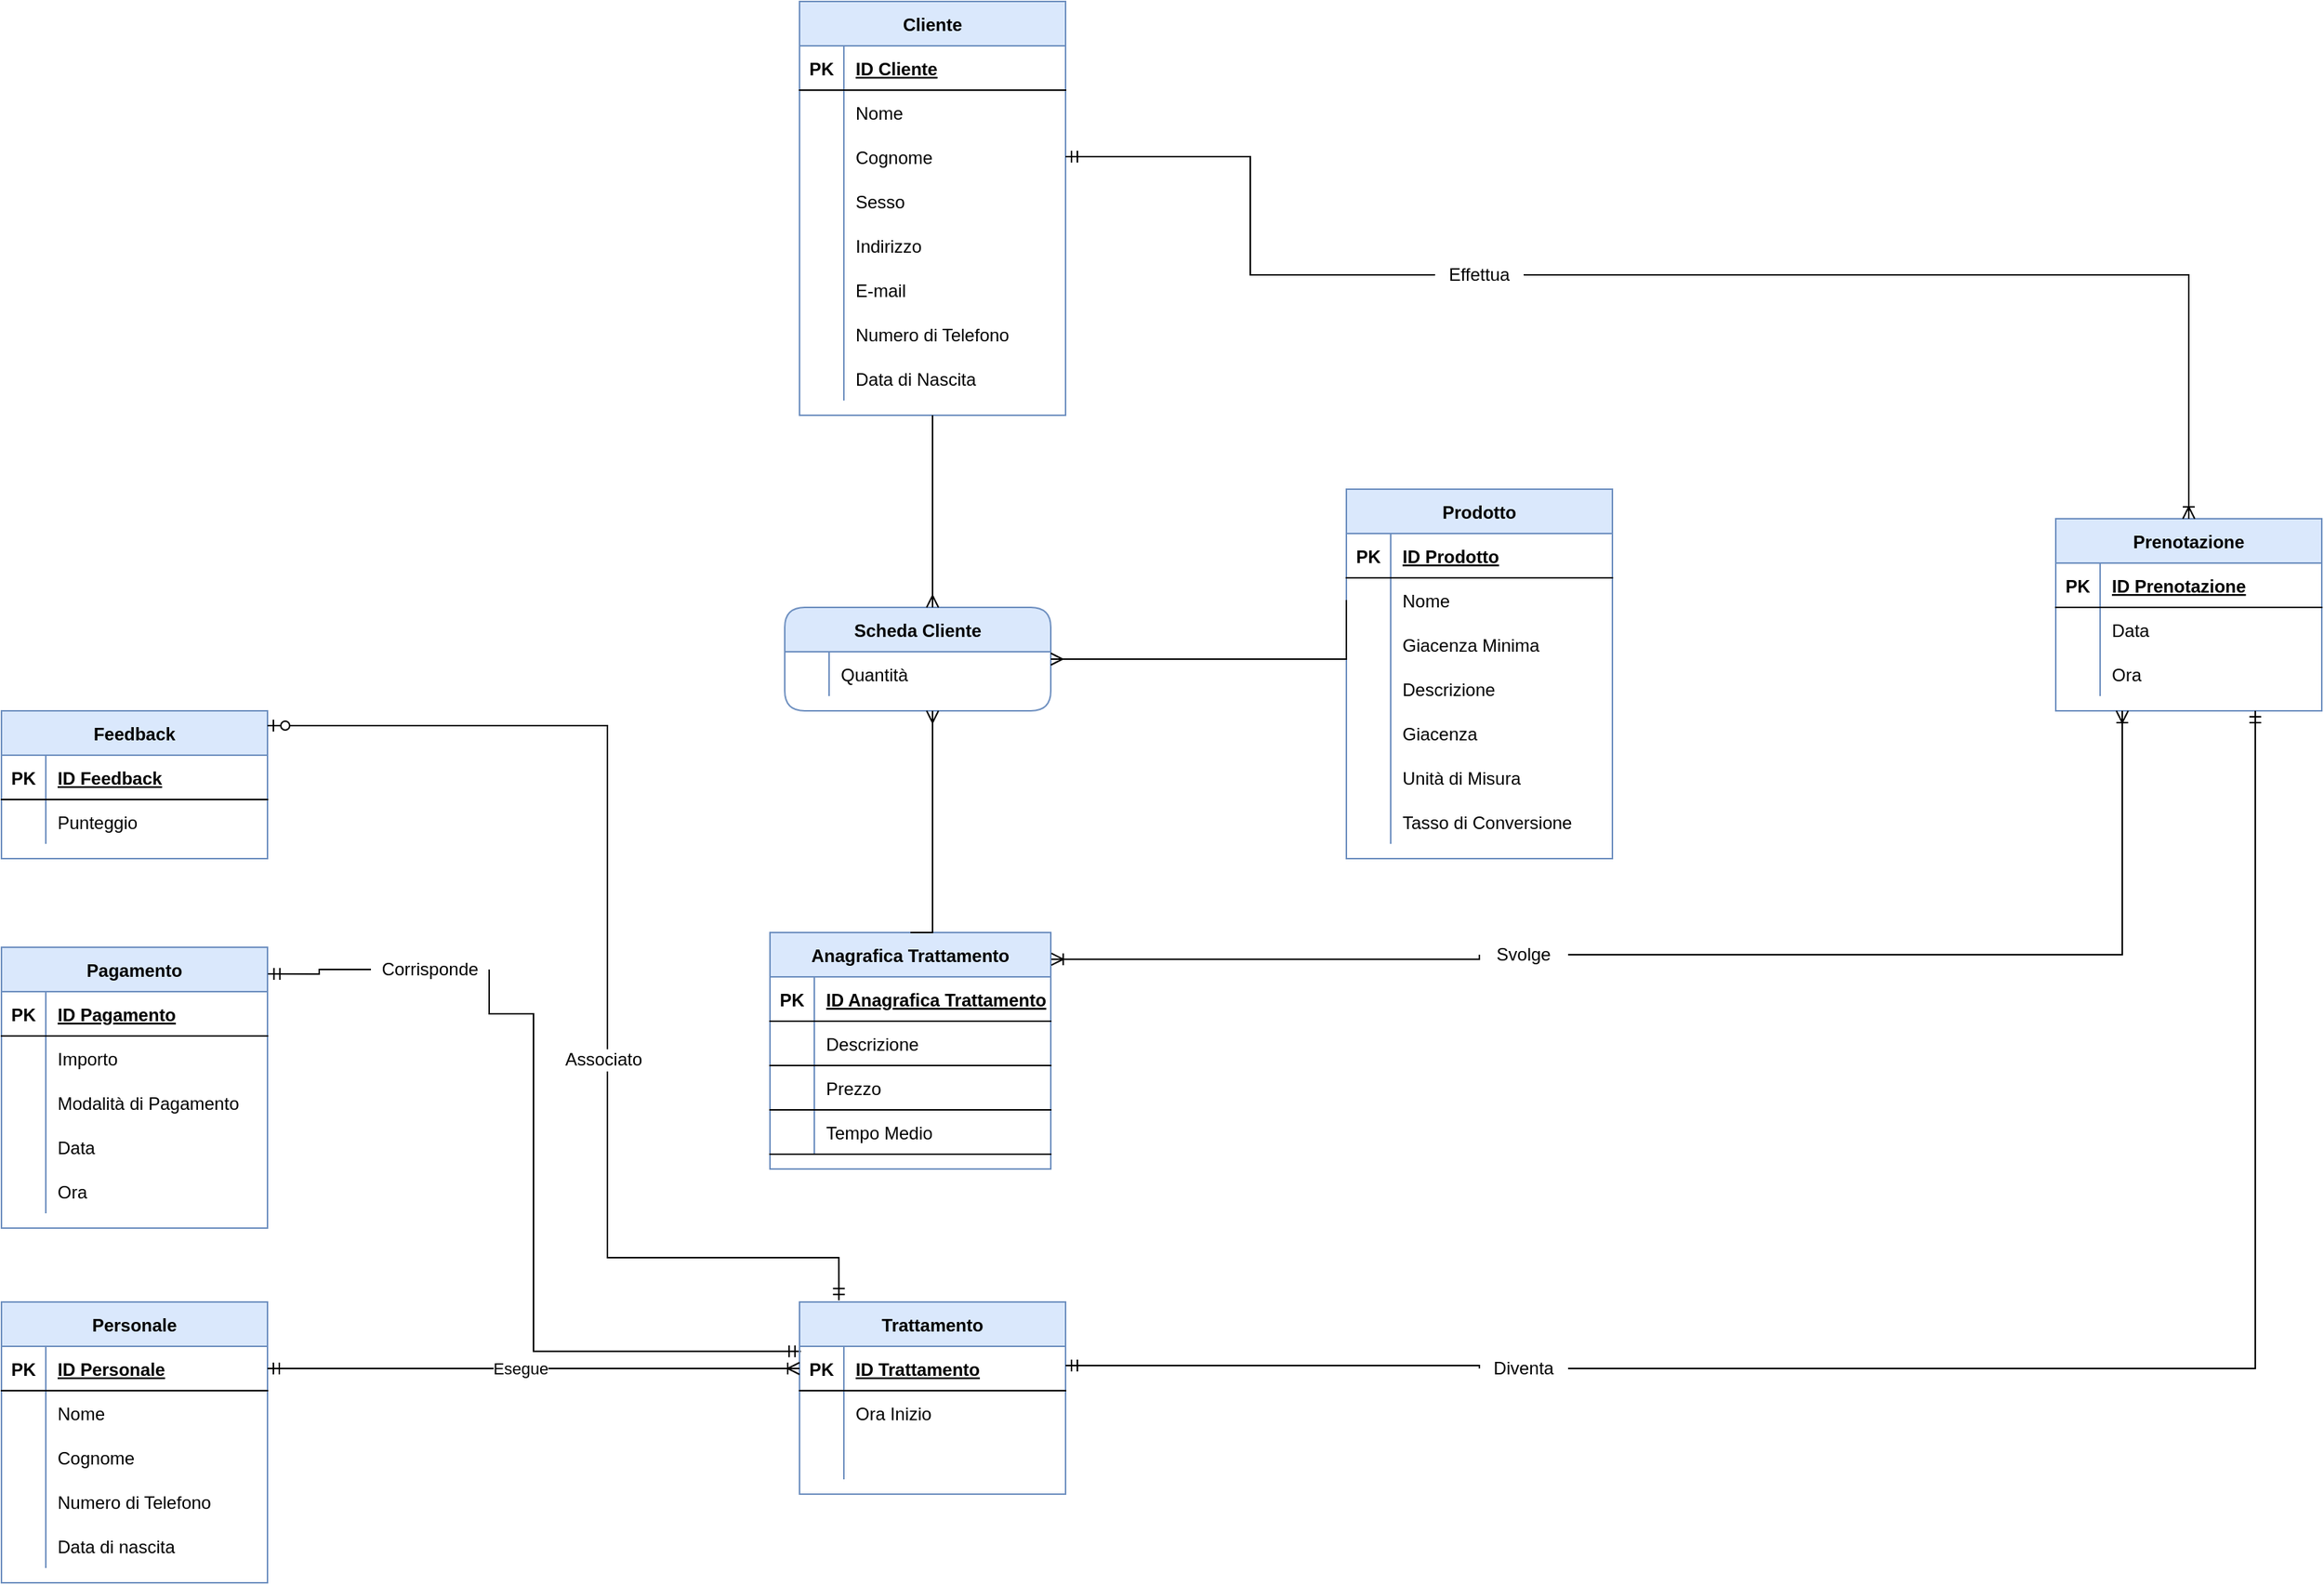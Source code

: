 <mxfile version="13.9.9" type="device"><diagram id="p1Fe9KBQm_12b5_cz70l" name="Pagina-1"><mxGraphModel dx="1851" dy="1753" grid="1" gridSize="10" guides="1" tooltips="1" connect="1" arrows="1" fold="1" page="1" pageScale="1" pageWidth="827" pageHeight="1169" math="0" shadow="0"><root><mxCell id="0"/><mxCell id="1" parent="0"/><mxCell id="ja7kMrD0FRGUTb0qZINd-1" value="Prodotto" style="shape=table;startSize=30;container=1;collapsible=1;childLayout=tableLayout;fixedRows=1;rowLines=0;fontStyle=1;align=center;resizeLast=1;fillColor=#dae8fc;strokeColor=#6c8ebf;" parent="1" vertex="1"><mxGeometry x="720" y="230" width="180" height="250" as="geometry"/></mxCell><mxCell id="ja7kMrD0FRGUTb0qZINd-2" value="" style="shape=tableRow;horizontal=0;startSize=0;swimlaneHead=0;swimlaneBody=0;fillColor=none;collapsible=0;dropTarget=0;points=[[0,0.5],[1,0.5]];portConstraint=eastwest;top=0;left=0;right=0;bottom=1;" parent="ja7kMrD0FRGUTb0qZINd-1" vertex="1"><mxGeometry y="30" width="180" height="30" as="geometry"/></mxCell><mxCell id="ja7kMrD0FRGUTb0qZINd-3" value="PK" style="shape=partialRectangle;connectable=0;fillColor=none;top=0;left=0;bottom=0;right=0;fontStyle=1;overflow=hidden;" parent="ja7kMrD0FRGUTb0qZINd-2" vertex="1"><mxGeometry width="30" height="30" as="geometry"><mxRectangle width="30" height="30" as="alternateBounds"/></mxGeometry></mxCell><mxCell id="ja7kMrD0FRGUTb0qZINd-4" value="ID Prodotto" style="shape=partialRectangle;connectable=0;fillColor=none;top=0;left=0;bottom=0;right=0;align=left;spacingLeft=6;fontStyle=5;overflow=hidden;" parent="ja7kMrD0FRGUTb0qZINd-2" vertex="1"><mxGeometry x="30" width="150" height="30" as="geometry"><mxRectangle width="150" height="30" as="alternateBounds"/></mxGeometry></mxCell><mxCell id="ja7kMrD0FRGUTb0qZINd-5" value="" style="shape=tableRow;horizontal=0;startSize=0;swimlaneHead=0;swimlaneBody=0;fillColor=none;collapsible=0;dropTarget=0;points=[[0,0.5],[1,0.5]];portConstraint=eastwest;top=0;left=0;right=0;bottom=0;" parent="ja7kMrD0FRGUTb0qZINd-1" vertex="1"><mxGeometry y="60" width="180" height="30" as="geometry"/></mxCell><mxCell id="ja7kMrD0FRGUTb0qZINd-6" value="" style="shape=partialRectangle;connectable=0;fillColor=none;top=0;left=0;bottom=0;right=0;editable=1;overflow=hidden;" parent="ja7kMrD0FRGUTb0qZINd-5" vertex="1"><mxGeometry width="30" height="30" as="geometry"><mxRectangle width="30" height="30" as="alternateBounds"/></mxGeometry></mxCell><mxCell id="ja7kMrD0FRGUTb0qZINd-7" value="Nome" style="shape=partialRectangle;connectable=0;fillColor=none;top=0;left=0;bottom=0;right=0;align=left;spacingLeft=6;overflow=hidden;" parent="ja7kMrD0FRGUTb0qZINd-5" vertex="1"><mxGeometry x="30" width="150" height="30" as="geometry"><mxRectangle width="150" height="30" as="alternateBounds"/></mxGeometry></mxCell><mxCell id="ja7kMrD0FRGUTb0qZINd-8" value="" style="shape=tableRow;horizontal=0;startSize=0;swimlaneHead=0;swimlaneBody=0;fillColor=none;collapsible=0;dropTarget=0;points=[[0,0.5],[1,0.5]];portConstraint=eastwest;top=0;left=0;right=0;bottom=0;" parent="ja7kMrD0FRGUTb0qZINd-1" vertex="1"><mxGeometry y="90" width="180" height="30" as="geometry"/></mxCell><mxCell id="ja7kMrD0FRGUTb0qZINd-9" value="" style="shape=partialRectangle;connectable=0;fillColor=none;top=0;left=0;bottom=0;right=0;editable=1;overflow=hidden;" parent="ja7kMrD0FRGUTb0qZINd-8" vertex="1"><mxGeometry width="30" height="30" as="geometry"><mxRectangle width="30" height="30" as="alternateBounds"/></mxGeometry></mxCell><mxCell id="ja7kMrD0FRGUTb0qZINd-10" value="Giacenza Minima" style="shape=partialRectangle;connectable=0;fillColor=none;top=0;left=0;bottom=0;right=0;align=left;spacingLeft=6;overflow=hidden;" parent="ja7kMrD0FRGUTb0qZINd-8" vertex="1"><mxGeometry x="30" width="150" height="30" as="geometry"><mxRectangle width="150" height="30" as="alternateBounds"/></mxGeometry></mxCell><mxCell id="ja7kMrD0FRGUTb0qZINd-11" value="" style="shape=tableRow;horizontal=0;startSize=0;swimlaneHead=0;swimlaneBody=0;fillColor=none;collapsible=0;dropTarget=0;points=[[0,0.5],[1,0.5]];portConstraint=eastwest;top=0;left=0;right=0;bottom=0;" parent="ja7kMrD0FRGUTb0qZINd-1" vertex="1"><mxGeometry y="120" width="180" height="30" as="geometry"/></mxCell><mxCell id="ja7kMrD0FRGUTb0qZINd-12" value="" style="shape=partialRectangle;connectable=0;fillColor=none;top=0;left=0;bottom=0;right=0;editable=1;overflow=hidden;" parent="ja7kMrD0FRGUTb0qZINd-11" vertex="1"><mxGeometry width="30" height="30" as="geometry"><mxRectangle width="30" height="30" as="alternateBounds"/></mxGeometry></mxCell><mxCell id="ja7kMrD0FRGUTb0qZINd-13" value="Descrizione" style="shape=partialRectangle;connectable=0;fillColor=none;top=0;left=0;bottom=0;right=0;align=left;spacingLeft=6;overflow=hidden;" parent="ja7kMrD0FRGUTb0qZINd-11" vertex="1"><mxGeometry x="30" width="150" height="30" as="geometry"><mxRectangle width="150" height="30" as="alternateBounds"/></mxGeometry></mxCell><mxCell id="y_HS13RgB3MK1tYP8I2n-8" style="shape=tableRow;horizontal=0;startSize=0;swimlaneHead=0;swimlaneBody=0;fillColor=none;collapsible=0;dropTarget=0;points=[[0,0.5],[1,0.5]];portConstraint=eastwest;top=0;left=0;right=0;bottom=0;" parent="ja7kMrD0FRGUTb0qZINd-1" vertex="1"><mxGeometry y="150" width="180" height="30" as="geometry"/></mxCell><mxCell id="y_HS13RgB3MK1tYP8I2n-9" style="shape=partialRectangle;connectable=0;fillColor=none;top=0;left=0;bottom=0;right=0;editable=1;overflow=hidden;" parent="y_HS13RgB3MK1tYP8I2n-8" vertex="1"><mxGeometry width="30" height="30" as="geometry"><mxRectangle width="30" height="30" as="alternateBounds"/></mxGeometry></mxCell><mxCell id="y_HS13RgB3MK1tYP8I2n-10" value="Giacenza" style="shape=partialRectangle;connectable=0;fillColor=none;top=0;left=0;bottom=0;right=0;align=left;spacingLeft=6;overflow=hidden;" parent="y_HS13RgB3MK1tYP8I2n-8" vertex="1"><mxGeometry x="30" width="150" height="30" as="geometry"><mxRectangle width="150" height="30" as="alternateBounds"/></mxGeometry></mxCell><mxCell id="y_HS13RgB3MK1tYP8I2n-26" style="shape=tableRow;horizontal=0;startSize=0;swimlaneHead=0;swimlaneBody=0;fillColor=none;collapsible=0;dropTarget=0;points=[[0,0.5],[1,0.5]];portConstraint=eastwest;top=0;left=0;right=0;bottom=0;" parent="ja7kMrD0FRGUTb0qZINd-1" vertex="1"><mxGeometry y="180" width="180" height="30" as="geometry"/></mxCell><mxCell id="y_HS13RgB3MK1tYP8I2n-27" style="shape=partialRectangle;connectable=0;fillColor=none;top=0;left=0;bottom=0;right=0;editable=1;overflow=hidden;" parent="y_HS13RgB3MK1tYP8I2n-26" vertex="1"><mxGeometry width="30" height="30" as="geometry"><mxRectangle width="30" height="30" as="alternateBounds"/></mxGeometry></mxCell><mxCell id="y_HS13RgB3MK1tYP8I2n-28" value="Unità di Misura" style="shape=partialRectangle;connectable=0;fillColor=none;top=0;left=0;bottom=0;right=0;align=left;spacingLeft=6;overflow=hidden;" parent="y_HS13RgB3MK1tYP8I2n-26" vertex="1"><mxGeometry x="30" width="150" height="30" as="geometry"><mxRectangle width="150" height="30" as="alternateBounds"/></mxGeometry></mxCell><mxCell id="y_HS13RgB3MK1tYP8I2n-29" style="shape=tableRow;horizontal=0;startSize=0;swimlaneHead=0;swimlaneBody=0;fillColor=none;collapsible=0;dropTarget=0;points=[[0,0.5],[1,0.5]];portConstraint=eastwest;top=0;left=0;right=0;bottom=0;" parent="ja7kMrD0FRGUTb0qZINd-1" vertex="1"><mxGeometry y="210" width="180" height="30" as="geometry"/></mxCell><mxCell id="y_HS13RgB3MK1tYP8I2n-30" style="shape=partialRectangle;connectable=0;fillColor=none;top=0;left=0;bottom=0;right=0;editable=1;overflow=hidden;" parent="y_HS13RgB3MK1tYP8I2n-29" vertex="1"><mxGeometry width="30" height="30" as="geometry"><mxRectangle width="30" height="30" as="alternateBounds"/></mxGeometry></mxCell><mxCell id="y_HS13RgB3MK1tYP8I2n-31" value="Tasso di Conversione" style="shape=partialRectangle;connectable=0;fillColor=none;top=0;left=0;bottom=0;right=0;align=left;spacingLeft=6;overflow=hidden;" parent="y_HS13RgB3MK1tYP8I2n-29" vertex="1"><mxGeometry x="30" width="150" height="30" as="geometry"><mxRectangle width="150" height="30" as="alternateBounds"/></mxGeometry></mxCell><mxCell id="ja7kMrD0FRGUTb0qZINd-14" value="Anagrafica Trattamento" style="shape=table;startSize=30;container=1;collapsible=1;childLayout=tableLayout;fixedRows=1;rowLines=0;fontStyle=1;align=center;resizeLast=1;fillColor=#dae8fc;strokeColor=#6c8ebf;" parent="1" vertex="1"><mxGeometry x="330" y="530" width="190" height="160.0" as="geometry"/></mxCell><mxCell id="ja7kMrD0FRGUTb0qZINd-15" value="" style="shape=tableRow;horizontal=0;startSize=0;swimlaneHead=0;swimlaneBody=0;fillColor=none;collapsible=0;dropTarget=0;points=[[0,0.5],[1,0.5]];portConstraint=eastwest;top=0;left=0;right=0;bottom=1;" parent="ja7kMrD0FRGUTb0qZINd-14" vertex="1"><mxGeometry y="30" width="190" height="30" as="geometry"/></mxCell><mxCell id="ja7kMrD0FRGUTb0qZINd-16" value="PK" style="shape=partialRectangle;connectable=0;fillColor=none;top=0;left=0;bottom=0;right=0;fontStyle=1;overflow=hidden;" parent="ja7kMrD0FRGUTb0qZINd-15" vertex="1"><mxGeometry width="30" height="30" as="geometry"><mxRectangle width="30" height="30" as="alternateBounds"/></mxGeometry></mxCell><mxCell id="ja7kMrD0FRGUTb0qZINd-17" value="ID Anagrafica Trattamento" style="shape=partialRectangle;connectable=0;fillColor=none;top=0;left=0;bottom=0;right=0;align=left;spacingLeft=6;fontStyle=5;overflow=hidden;" parent="ja7kMrD0FRGUTb0qZINd-15" vertex="1"><mxGeometry x="30" width="160" height="30" as="geometry"><mxRectangle width="150" height="30" as="alternateBounds"/></mxGeometry></mxCell><mxCell id="y_HS13RgB3MK1tYP8I2n-17" style="shape=tableRow;horizontal=0;startSize=0;swimlaneHead=0;swimlaneBody=0;fillColor=none;collapsible=0;dropTarget=0;points=[[0,0.5],[1,0.5]];portConstraint=eastwest;top=0;left=0;right=0;bottom=1;" parent="ja7kMrD0FRGUTb0qZINd-14" vertex="1"><mxGeometry y="60" width="190" height="30" as="geometry"/></mxCell><mxCell id="y_HS13RgB3MK1tYP8I2n-18" style="shape=partialRectangle;connectable=0;fillColor=none;top=0;left=0;bottom=0;right=0;fontStyle=1;overflow=hidden;" parent="y_HS13RgB3MK1tYP8I2n-17" vertex="1"><mxGeometry width="30" height="30" as="geometry"><mxRectangle width="30" height="30" as="alternateBounds"/></mxGeometry></mxCell><mxCell id="y_HS13RgB3MK1tYP8I2n-19" value="Descrizione" style="shape=partialRectangle;connectable=0;fillColor=none;top=0;left=0;bottom=0;right=0;align=left;spacingLeft=6;fontStyle=0;overflow=hidden;" parent="y_HS13RgB3MK1tYP8I2n-17" vertex="1"><mxGeometry x="30" width="160" height="30" as="geometry"><mxRectangle width="150" height="30" as="alternateBounds"/></mxGeometry></mxCell><mxCell id="y_HS13RgB3MK1tYP8I2n-14" style="shape=tableRow;horizontal=0;startSize=0;swimlaneHead=0;swimlaneBody=0;fillColor=none;collapsible=0;dropTarget=0;points=[[0,0.5],[1,0.5]];portConstraint=eastwest;top=0;left=0;right=0;bottom=1;" parent="ja7kMrD0FRGUTb0qZINd-14" vertex="1"><mxGeometry y="90" width="190" height="30" as="geometry"/></mxCell><mxCell id="y_HS13RgB3MK1tYP8I2n-15" style="shape=partialRectangle;connectable=0;fillColor=none;top=0;left=0;bottom=0;right=0;fontStyle=1;overflow=hidden;" parent="y_HS13RgB3MK1tYP8I2n-14" vertex="1"><mxGeometry width="30" height="30" as="geometry"><mxRectangle width="30" height="30" as="alternateBounds"/></mxGeometry></mxCell><mxCell id="y_HS13RgB3MK1tYP8I2n-16" value="Prezzo" style="shape=partialRectangle;connectable=0;fillColor=none;top=0;left=0;bottom=0;right=0;align=left;spacingLeft=6;fontStyle=0;overflow=hidden;" parent="y_HS13RgB3MK1tYP8I2n-14" vertex="1"><mxGeometry x="30" width="160" height="30" as="geometry"><mxRectangle width="150" height="30" as="alternateBounds"/></mxGeometry></mxCell><mxCell id="y_HS13RgB3MK1tYP8I2n-11" style="shape=tableRow;horizontal=0;startSize=0;swimlaneHead=0;swimlaneBody=0;fillColor=none;collapsible=0;dropTarget=0;points=[[0,0.5],[1,0.5]];portConstraint=eastwest;top=0;left=0;right=0;bottom=1;" parent="ja7kMrD0FRGUTb0qZINd-14" vertex="1"><mxGeometry y="120" width="190" height="30" as="geometry"/></mxCell><mxCell id="y_HS13RgB3MK1tYP8I2n-12" style="shape=partialRectangle;connectable=0;fillColor=none;top=0;left=0;bottom=0;right=0;fontStyle=1;overflow=hidden;" parent="y_HS13RgB3MK1tYP8I2n-11" vertex="1"><mxGeometry width="30" height="30" as="geometry"><mxRectangle width="30" height="30" as="alternateBounds"/></mxGeometry></mxCell><mxCell id="y_HS13RgB3MK1tYP8I2n-13" value="Tempo Medio" style="shape=partialRectangle;connectable=0;fillColor=none;top=0;left=0;bottom=0;right=0;align=left;spacingLeft=6;fontStyle=0;overflow=hidden;" parent="y_HS13RgB3MK1tYP8I2n-11" vertex="1"><mxGeometry x="30" width="160" height="30" as="geometry"><mxRectangle width="150" height="30" as="alternateBounds"/></mxGeometry></mxCell><mxCell id="ja7kMrD0FRGUTb0qZINd-27" value="Cliente" style="shape=table;startSize=30;container=1;collapsible=1;childLayout=tableLayout;fixedRows=1;rowLines=0;fontStyle=1;align=center;resizeLast=1;fillColor=#dae8fc;strokeColor=#6c8ebf;" parent="1" vertex="1"><mxGeometry x="350" y="-100" width="180" height="280" as="geometry"/></mxCell><mxCell id="ja7kMrD0FRGUTb0qZINd-28" value="" style="shape=tableRow;horizontal=0;startSize=0;swimlaneHead=0;swimlaneBody=0;fillColor=none;collapsible=0;dropTarget=0;points=[[0,0.5],[1,0.5]];portConstraint=eastwest;top=0;left=0;right=0;bottom=1;" parent="ja7kMrD0FRGUTb0qZINd-27" vertex="1"><mxGeometry y="30" width="180" height="30" as="geometry"/></mxCell><mxCell id="ja7kMrD0FRGUTb0qZINd-29" value="PK" style="shape=partialRectangle;connectable=0;fillColor=none;top=0;left=0;bottom=0;right=0;fontStyle=1;overflow=hidden;" parent="ja7kMrD0FRGUTb0qZINd-28" vertex="1"><mxGeometry width="30" height="30" as="geometry"><mxRectangle width="30" height="30" as="alternateBounds"/></mxGeometry></mxCell><mxCell id="ja7kMrD0FRGUTb0qZINd-30" value="ID Cliente" style="shape=partialRectangle;connectable=0;fillColor=none;top=0;left=0;bottom=0;right=0;align=left;spacingLeft=6;fontStyle=5;overflow=hidden;" parent="ja7kMrD0FRGUTb0qZINd-28" vertex="1"><mxGeometry x="30" width="150" height="30" as="geometry"><mxRectangle width="150" height="30" as="alternateBounds"/></mxGeometry></mxCell><mxCell id="ja7kMrD0FRGUTb0qZINd-31" value="" style="shape=tableRow;horizontal=0;startSize=0;swimlaneHead=0;swimlaneBody=0;fillColor=none;collapsible=0;dropTarget=0;points=[[0,0.5],[1,0.5]];portConstraint=eastwest;top=0;left=0;right=0;bottom=0;" parent="ja7kMrD0FRGUTb0qZINd-27" vertex="1"><mxGeometry y="60" width="180" height="30" as="geometry"/></mxCell><mxCell id="ja7kMrD0FRGUTb0qZINd-32" value="" style="shape=partialRectangle;connectable=0;fillColor=none;top=0;left=0;bottom=0;right=0;editable=1;overflow=hidden;" parent="ja7kMrD0FRGUTb0qZINd-31" vertex="1"><mxGeometry width="30" height="30" as="geometry"><mxRectangle width="30" height="30" as="alternateBounds"/></mxGeometry></mxCell><mxCell id="ja7kMrD0FRGUTb0qZINd-33" value="Nome" style="shape=partialRectangle;connectable=0;fillColor=none;top=0;left=0;bottom=0;right=0;align=left;spacingLeft=6;overflow=hidden;" parent="ja7kMrD0FRGUTb0qZINd-31" vertex="1"><mxGeometry x="30" width="150" height="30" as="geometry"><mxRectangle width="150" height="30" as="alternateBounds"/></mxGeometry></mxCell><mxCell id="ja7kMrD0FRGUTb0qZINd-34" value="" style="shape=tableRow;horizontal=0;startSize=0;swimlaneHead=0;swimlaneBody=0;fillColor=none;collapsible=0;dropTarget=0;points=[[0,0.5],[1,0.5]];portConstraint=eastwest;top=0;left=0;right=0;bottom=0;" parent="ja7kMrD0FRGUTb0qZINd-27" vertex="1"><mxGeometry y="90" width="180" height="30" as="geometry"/></mxCell><mxCell id="ja7kMrD0FRGUTb0qZINd-35" value="" style="shape=partialRectangle;connectable=0;fillColor=none;top=0;left=0;bottom=0;right=0;editable=1;overflow=hidden;" parent="ja7kMrD0FRGUTb0qZINd-34" vertex="1"><mxGeometry width="30" height="30" as="geometry"><mxRectangle width="30" height="30" as="alternateBounds"/></mxGeometry></mxCell><mxCell id="ja7kMrD0FRGUTb0qZINd-36" value="Cognome" style="shape=partialRectangle;connectable=0;fillColor=none;top=0;left=0;bottom=0;right=0;align=left;spacingLeft=6;overflow=hidden;" parent="ja7kMrD0FRGUTb0qZINd-34" vertex="1"><mxGeometry x="30" width="150" height="30" as="geometry"><mxRectangle width="150" height="30" as="alternateBounds"/></mxGeometry></mxCell><mxCell id="ja7kMrD0FRGUTb0qZINd-37" value="" style="shape=tableRow;horizontal=0;startSize=0;swimlaneHead=0;swimlaneBody=0;fillColor=none;collapsible=0;dropTarget=0;points=[[0,0.5],[1,0.5]];portConstraint=eastwest;top=0;left=0;right=0;bottom=0;" parent="ja7kMrD0FRGUTb0qZINd-27" vertex="1"><mxGeometry y="120" width="180" height="30" as="geometry"/></mxCell><mxCell id="ja7kMrD0FRGUTb0qZINd-38" value="" style="shape=partialRectangle;connectable=0;fillColor=none;top=0;left=0;bottom=0;right=0;editable=1;overflow=hidden;" parent="ja7kMrD0FRGUTb0qZINd-37" vertex="1"><mxGeometry width="30" height="30" as="geometry"><mxRectangle width="30" height="30" as="alternateBounds"/></mxGeometry></mxCell><mxCell id="ja7kMrD0FRGUTb0qZINd-39" value="Sesso" style="shape=partialRectangle;connectable=0;fillColor=none;top=0;left=0;bottom=0;right=0;align=left;spacingLeft=6;overflow=hidden;" parent="ja7kMrD0FRGUTb0qZINd-37" vertex="1"><mxGeometry x="30" width="150" height="30" as="geometry"><mxRectangle width="150" height="30" as="alternateBounds"/></mxGeometry></mxCell><mxCell id="ja7kMrD0FRGUTb0qZINd-182" style="shape=tableRow;horizontal=0;startSize=0;swimlaneHead=0;swimlaneBody=0;fillColor=none;collapsible=0;dropTarget=0;points=[[0,0.5],[1,0.5]];portConstraint=eastwest;top=0;left=0;right=0;bottom=0;" parent="ja7kMrD0FRGUTb0qZINd-27" vertex="1"><mxGeometry y="150" width="180" height="30" as="geometry"/></mxCell><mxCell id="ja7kMrD0FRGUTb0qZINd-183" style="shape=partialRectangle;connectable=0;fillColor=none;top=0;left=0;bottom=0;right=0;editable=1;overflow=hidden;" parent="ja7kMrD0FRGUTb0qZINd-182" vertex="1"><mxGeometry width="30" height="30" as="geometry"><mxRectangle width="30" height="30" as="alternateBounds"/></mxGeometry></mxCell><mxCell id="ja7kMrD0FRGUTb0qZINd-184" value="Indirizzo" style="shape=partialRectangle;connectable=0;fillColor=none;top=0;left=0;bottom=0;right=0;align=left;spacingLeft=6;overflow=hidden;" parent="ja7kMrD0FRGUTb0qZINd-182" vertex="1"><mxGeometry x="30" width="150" height="30" as="geometry"><mxRectangle width="150" height="30" as="alternateBounds"/></mxGeometry></mxCell><mxCell id="ja7kMrD0FRGUTb0qZINd-185" style="shape=tableRow;horizontal=0;startSize=0;swimlaneHead=0;swimlaneBody=0;fillColor=none;collapsible=0;dropTarget=0;points=[[0,0.5],[1,0.5]];portConstraint=eastwest;top=0;left=0;right=0;bottom=0;" parent="ja7kMrD0FRGUTb0qZINd-27" vertex="1"><mxGeometry y="180" width="180" height="30" as="geometry"/></mxCell><mxCell id="ja7kMrD0FRGUTb0qZINd-186" style="shape=partialRectangle;connectable=0;fillColor=none;top=0;left=0;bottom=0;right=0;editable=1;overflow=hidden;" parent="ja7kMrD0FRGUTb0qZINd-185" vertex="1"><mxGeometry width="30" height="30" as="geometry"><mxRectangle width="30" height="30" as="alternateBounds"/></mxGeometry></mxCell><mxCell id="ja7kMrD0FRGUTb0qZINd-187" value="E-mail" style="shape=partialRectangle;connectable=0;fillColor=none;top=0;left=0;bottom=0;right=0;align=left;spacingLeft=6;overflow=hidden;" parent="ja7kMrD0FRGUTb0qZINd-185" vertex="1"><mxGeometry x="30" width="150" height="30" as="geometry"><mxRectangle width="150" height="30" as="alternateBounds"/></mxGeometry></mxCell><mxCell id="ja7kMrD0FRGUTb0qZINd-188" style="shape=tableRow;horizontal=0;startSize=0;swimlaneHead=0;swimlaneBody=0;fillColor=none;collapsible=0;dropTarget=0;points=[[0,0.5],[1,0.5]];portConstraint=eastwest;top=0;left=0;right=0;bottom=0;" parent="ja7kMrD0FRGUTb0qZINd-27" vertex="1"><mxGeometry y="210" width="180" height="30" as="geometry"/></mxCell><mxCell id="ja7kMrD0FRGUTb0qZINd-189" style="shape=partialRectangle;connectable=0;fillColor=none;top=0;left=0;bottom=0;right=0;editable=1;overflow=hidden;" parent="ja7kMrD0FRGUTb0qZINd-188" vertex="1"><mxGeometry width="30" height="30" as="geometry"><mxRectangle width="30" height="30" as="alternateBounds"/></mxGeometry></mxCell><mxCell id="ja7kMrD0FRGUTb0qZINd-190" value="Numero di Telefono" style="shape=partialRectangle;connectable=0;fillColor=none;top=0;left=0;bottom=0;right=0;align=left;spacingLeft=6;overflow=hidden;" parent="ja7kMrD0FRGUTb0qZINd-188" vertex="1"><mxGeometry x="30" width="150" height="30" as="geometry"><mxRectangle width="150" height="30" as="alternateBounds"/></mxGeometry></mxCell><mxCell id="ja7kMrD0FRGUTb0qZINd-191" style="shape=tableRow;horizontal=0;startSize=0;swimlaneHead=0;swimlaneBody=0;fillColor=none;collapsible=0;dropTarget=0;points=[[0,0.5],[1,0.5]];portConstraint=eastwest;top=0;left=0;right=0;bottom=0;" parent="ja7kMrD0FRGUTb0qZINd-27" vertex="1"><mxGeometry y="240" width="180" height="30" as="geometry"/></mxCell><mxCell id="ja7kMrD0FRGUTb0qZINd-192" style="shape=partialRectangle;connectable=0;fillColor=none;top=0;left=0;bottom=0;right=0;editable=1;overflow=hidden;" parent="ja7kMrD0FRGUTb0qZINd-191" vertex="1"><mxGeometry width="30" height="30" as="geometry"><mxRectangle width="30" height="30" as="alternateBounds"/></mxGeometry></mxCell><mxCell id="ja7kMrD0FRGUTb0qZINd-193" value="Data di Nascita" style="shape=partialRectangle;connectable=0;fillColor=none;top=0;left=0;bottom=0;right=0;align=left;spacingLeft=6;overflow=hidden;" parent="ja7kMrD0FRGUTb0qZINd-191" vertex="1"><mxGeometry x="30" width="150" height="30" as="geometry"><mxRectangle width="150" height="30" as="alternateBounds"/></mxGeometry></mxCell><mxCell id="ja7kMrD0FRGUTb0qZINd-40" value="Scheda Cliente" style="shape=table;startSize=30;container=1;collapsible=1;childLayout=tableLayout;fixedRows=1;rowLines=0;fontStyle=1;align=center;resizeLast=1;rounded=1;fillColor=#dae8fc;strokeColor=#6c8ebf;" parent="1" vertex="1"><mxGeometry x="340" y="310" width="180" height="70" as="geometry"/></mxCell><mxCell id="ja7kMrD0FRGUTb0qZINd-44" value="" style="shape=tableRow;horizontal=0;startSize=0;swimlaneHead=0;swimlaneBody=0;fillColor=none;collapsible=0;dropTarget=0;points=[[0,0.5],[1,0.5]];portConstraint=eastwest;top=0;left=0;right=0;bottom=0;" parent="ja7kMrD0FRGUTb0qZINd-40" vertex="1"><mxGeometry y="30" width="180" height="30" as="geometry"/></mxCell><mxCell id="ja7kMrD0FRGUTb0qZINd-45" value="" style="shape=partialRectangle;connectable=0;fillColor=none;top=0;left=0;bottom=0;right=0;editable=1;overflow=hidden;" parent="ja7kMrD0FRGUTb0qZINd-44" vertex="1"><mxGeometry width="30" height="30" as="geometry"><mxRectangle width="30" height="30" as="alternateBounds"/></mxGeometry></mxCell><mxCell id="ja7kMrD0FRGUTb0qZINd-46" value="Quantità" style="shape=partialRectangle;connectable=0;fillColor=none;top=0;left=0;bottom=0;right=0;align=left;spacingLeft=6;overflow=hidden;" parent="ja7kMrD0FRGUTb0qZINd-44" vertex="1"><mxGeometry x="30" width="150" height="30" as="geometry"><mxRectangle width="150" height="30" as="alternateBounds"/></mxGeometry></mxCell><mxCell id="ja7kMrD0FRGUTb0qZINd-56" value="" style="endArrow=none;html=1;rounded=0;entryX=0;entryY=0.5;entryDx=0;entryDy=0;edgeStyle=orthogonalEdgeStyle;startArrow=ERmany;startFill=0;exitX=1;exitY=0.5;exitDx=0;exitDy=0;" parent="1" source="ja7kMrD0FRGUTb0qZINd-40" target="ja7kMrD0FRGUTb0qZINd-5" edge="1"><mxGeometry width="50" height="50" relative="1" as="geometry"><mxPoint x="520" y="325" as="sourcePoint"/><mxPoint x="320" y="310" as="targetPoint"/><Array as="points"><mxPoint x="720" y="345"/></Array></mxGeometry></mxCell><mxCell id="ja7kMrD0FRGUTb0qZINd-57" value="" style="endArrow=none;html=1;rounded=0;edgeStyle=orthogonalEdgeStyle;startArrow=ERmany;startFill=0;entryX=0.5;entryY=1;entryDx=0;entryDy=0;" parent="1" target="ja7kMrD0FRGUTb0qZINd-27" edge="1"><mxGeometry width="50" height="50" relative="1" as="geometry"><mxPoint x="440" y="310" as="sourcePoint"/><mxPoint x="420" y="210" as="targetPoint"/><Array as="points"><mxPoint x="440" y="310"/></Array></mxGeometry></mxCell><mxCell id="ja7kMrD0FRGUTb0qZINd-60" value="Feedback" style="shape=table;startSize=30;container=1;collapsible=1;childLayout=tableLayout;fixedRows=1;rowLines=0;fontStyle=1;align=center;resizeLast=1;rounded=0;fillColor=#dae8fc;strokeColor=#6c8ebf;" parent="1" vertex="1"><mxGeometry x="-190" y="380" width="180" height="100" as="geometry"/></mxCell><mxCell id="ja7kMrD0FRGUTb0qZINd-61" value="" style="shape=tableRow;horizontal=0;startSize=0;swimlaneHead=0;swimlaneBody=0;fillColor=none;collapsible=0;dropTarget=0;points=[[0,0.5],[1,0.5]];portConstraint=eastwest;top=0;left=0;right=0;bottom=1;rounded=1;" parent="ja7kMrD0FRGUTb0qZINd-60" vertex="1"><mxGeometry y="30" width="180" height="30" as="geometry"/></mxCell><mxCell id="ja7kMrD0FRGUTb0qZINd-62" value="PK" style="shape=partialRectangle;connectable=0;fillColor=none;top=0;left=0;bottom=0;right=0;fontStyle=1;overflow=hidden;rounded=1;" parent="ja7kMrD0FRGUTb0qZINd-61" vertex="1"><mxGeometry width="30" height="30" as="geometry"><mxRectangle width="30" height="30" as="alternateBounds"/></mxGeometry></mxCell><mxCell id="ja7kMrD0FRGUTb0qZINd-63" value="ID Feedback" style="shape=partialRectangle;connectable=0;fillColor=none;top=0;left=0;bottom=0;right=0;align=left;spacingLeft=6;fontStyle=5;overflow=hidden;rounded=1;" parent="ja7kMrD0FRGUTb0qZINd-61" vertex="1"><mxGeometry x="30" width="150" height="30" as="geometry"><mxRectangle width="150" height="30" as="alternateBounds"/></mxGeometry></mxCell><mxCell id="ja7kMrD0FRGUTb0qZINd-64" value="" style="shape=tableRow;horizontal=0;startSize=0;swimlaneHead=0;swimlaneBody=0;fillColor=none;collapsible=0;dropTarget=0;points=[[0,0.5],[1,0.5]];portConstraint=eastwest;top=0;left=0;right=0;bottom=0;rounded=1;" parent="ja7kMrD0FRGUTb0qZINd-60" vertex="1"><mxGeometry y="60" width="180" height="30" as="geometry"/></mxCell><mxCell id="ja7kMrD0FRGUTb0qZINd-65" value="" style="shape=partialRectangle;connectable=0;fillColor=none;top=0;left=0;bottom=0;right=0;editable=1;overflow=hidden;rounded=1;" parent="ja7kMrD0FRGUTb0qZINd-64" vertex="1"><mxGeometry width="30" height="30" as="geometry"><mxRectangle width="30" height="30" as="alternateBounds"/></mxGeometry></mxCell><mxCell id="ja7kMrD0FRGUTb0qZINd-66" value="Punteggio" style="shape=partialRectangle;connectable=0;fillColor=none;top=0;left=0;bottom=0;right=0;align=left;spacingLeft=6;overflow=hidden;rounded=1;" parent="ja7kMrD0FRGUTb0qZINd-64" vertex="1"><mxGeometry x="30" width="150" height="30" as="geometry"><mxRectangle width="150" height="30" as="alternateBounds"/></mxGeometry></mxCell><mxCell id="ja7kMrD0FRGUTb0qZINd-73" value="Pagamento" style="shape=table;startSize=30;container=1;collapsible=1;childLayout=tableLayout;fixedRows=1;rowLines=0;fontStyle=1;align=center;resizeLast=1;rounded=0;fillColor=#dae8fc;strokeColor=#6c8ebf;" parent="1" vertex="1"><mxGeometry x="-190" y="540" width="180" height="190" as="geometry"/></mxCell><mxCell id="ja7kMrD0FRGUTb0qZINd-74" value="" style="shape=tableRow;horizontal=0;startSize=0;swimlaneHead=0;swimlaneBody=0;fillColor=none;collapsible=0;dropTarget=0;points=[[0,0.5],[1,0.5]];portConstraint=eastwest;top=0;left=0;right=0;bottom=1;rounded=0;" parent="ja7kMrD0FRGUTb0qZINd-73" vertex="1"><mxGeometry y="30" width="180" height="30" as="geometry"/></mxCell><mxCell id="ja7kMrD0FRGUTb0qZINd-75" value="PK" style="shape=partialRectangle;connectable=0;fillColor=none;top=0;left=0;bottom=0;right=0;fontStyle=1;overflow=hidden;rounded=0;" parent="ja7kMrD0FRGUTb0qZINd-74" vertex="1"><mxGeometry width="30" height="30" as="geometry"><mxRectangle width="30" height="30" as="alternateBounds"/></mxGeometry></mxCell><mxCell id="ja7kMrD0FRGUTb0qZINd-76" value="ID Pagamento" style="shape=partialRectangle;connectable=0;fillColor=none;top=0;left=0;bottom=0;right=0;align=left;spacingLeft=6;fontStyle=5;overflow=hidden;rounded=0;" parent="ja7kMrD0FRGUTb0qZINd-74" vertex="1"><mxGeometry x="30" width="150" height="30" as="geometry"><mxRectangle width="150" height="30" as="alternateBounds"/></mxGeometry></mxCell><mxCell id="ja7kMrD0FRGUTb0qZINd-77" value="" style="shape=tableRow;horizontal=0;startSize=0;swimlaneHead=0;swimlaneBody=0;fillColor=none;collapsible=0;dropTarget=0;points=[[0,0.5],[1,0.5]];portConstraint=eastwest;top=0;left=0;right=0;bottom=0;rounded=0;" parent="ja7kMrD0FRGUTb0qZINd-73" vertex="1"><mxGeometry y="60" width="180" height="30" as="geometry"/></mxCell><mxCell id="ja7kMrD0FRGUTb0qZINd-78" value="" style="shape=partialRectangle;connectable=0;fillColor=none;top=0;left=0;bottom=0;right=0;editable=1;overflow=hidden;rounded=0;" parent="ja7kMrD0FRGUTb0qZINd-77" vertex="1"><mxGeometry width="30" height="30" as="geometry"><mxRectangle width="30" height="30" as="alternateBounds"/></mxGeometry></mxCell><mxCell id="ja7kMrD0FRGUTb0qZINd-79" value="Importo" style="shape=partialRectangle;connectable=0;fillColor=none;top=0;left=0;bottom=0;right=0;align=left;spacingLeft=6;overflow=hidden;rounded=0;" parent="ja7kMrD0FRGUTb0qZINd-77" vertex="1"><mxGeometry x="30" width="150" height="30" as="geometry"><mxRectangle width="150" height="30" as="alternateBounds"/></mxGeometry></mxCell><mxCell id="ja7kMrD0FRGUTb0qZINd-80" value="" style="shape=tableRow;horizontal=0;startSize=0;swimlaneHead=0;swimlaneBody=0;fillColor=none;collapsible=0;dropTarget=0;points=[[0,0.5],[1,0.5]];portConstraint=eastwest;top=0;left=0;right=0;bottom=0;rounded=0;" parent="ja7kMrD0FRGUTb0qZINd-73" vertex="1"><mxGeometry y="90" width="180" height="30" as="geometry"/></mxCell><mxCell id="ja7kMrD0FRGUTb0qZINd-81" value="" style="shape=partialRectangle;connectable=0;fillColor=none;top=0;left=0;bottom=0;right=0;editable=1;overflow=hidden;rounded=0;" parent="ja7kMrD0FRGUTb0qZINd-80" vertex="1"><mxGeometry width="30" height="30" as="geometry"><mxRectangle width="30" height="30" as="alternateBounds"/></mxGeometry></mxCell><mxCell id="ja7kMrD0FRGUTb0qZINd-82" value="Modalità di Pagamento" style="shape=partialRectangle;connectable=0;fillColor=none;top=0;left=0;bottom=0;right=0;align=left;spacingLeft=6;overflow=hidden;rounded=0;" parent="ja7kMrD0FRGUTb0qZINd-80" vertex="1"><mxGeometry x="30" width="150" height="30" as="geometry"><mxRectangle width="150" height="30" as="alternateBounds"/></mxGeometry></mxCell><mxCell id="ja7kMrD0FRGUTb0qZINd-83" value="" style="shape=tableRow;horizontal=0;startSize=0;swimlaneHead=0;swimlaneBody=0;fillColor=none;collapsible=0;dropTarget=0;points=[[0,0.5],[1,0.5]];portConstraint=eastwest;top=0;left=0;right=0;bottom=0;rounded=0;" parent="ja7kMrD0FRGUTb0qZINd-73" vertex="1"><mxGeometry y="120" width="180" height="30" as="geometry"/></mxCell><mxCell id="ja7kMrD0FRGUTb0qZINd-84" value="" style="shape=partialRectangle;connectable=0;fillColor=none;top=0;left=0;bottom=0;right=0;editable=1;overflow=hidden;rounded=0;" parent="ja7kMrD0FRGUTb0qZINd-83" vertex="1"><mxGeometry width="30" height="30" as="geometry"><mxRectangle width="30" height="30" as="alternateBounds"/></mxGeometry></mxCell><mxCell id="ja7kMrD0FRGUTb0qZINd-85" value="Data" style="shape=partialRectangle;connectable=0;fillColor=none;top=0;left=0;bottom=0;right=0;align=left;spacingLeft=6;overflow=hidden;rounded=0;" parent="ja7kMrD0FRGUTb0qZINd-83" vertex="1"><mxGeometry x="30" width="150" height="30" as="geometry"><mxRectangle width="150" height="30" as="alternateBounds"/></mxGeometry></mxCell><mxCell id="ja7kMrD0FRGUTb0qZINd-198" style="shape=tableRow;horizontal=0;startSize=0;swimlaneHead=0;swimlaneBody=0;fillColor=none;collapsible=0;dropTarget=0;points=[[0,0.5],[1,0.5]];portConstraint=eastwest;top=0;left=0;right=0;bottom=0;rounded=0;" parent="ja7kMrD0FRGUTb0qZINd-73" vertex="1"><mxGeometry y="150" width="180" height="30" as="geometry"/></mxCell><mxCell id="ja7kMrD0FRGUTb0qZINd-199" style="shape=partialRectangle;connectable=0;fillColor=none;top=0;left=0;bottom=0;right=0;editable=1;overflow=hidden;rounded=0;" parent="ja7kMrD0FRGUTb0qZINd-198" vertex="1"><mxGeometry width="30" height="30" as="geometry"><mxRectangle width="30" height="30" as="alternateBounds"/></mxGeometry></mxCell><mxCell id="ja7kMrD0FRGUTb0qZINd-200" value="Ora" style="shape=partialRectangle;connectable=0;fillColor=none;top=0;left=0;bottom=0;right=0;align=left;spacingLeft=6;overflow=hidden;rounded=0;" parent="ja7kMrD0FRGUTb0qZINd-198" vertex="1"><mxGeometry x="30" width="150" height="30" as="geometry"><mxRectangle width="150" height="30" as="alternateBounds"/></mxGeometry></mxCell><mxCell id="ja7kMrD0FRGUTb0qZINd-86" value="" style="endArrow=ERmandOne;html=1;rounded=0;entryX=0.005;entryY=0.112;entryDx=0;entryDy=0;startArrow=none;startFill=0;endFill=0;exitX=1;exitY=0.5;exitDx=0;exitDy=0;edgeStyle=orthogonalEdgeStyle;entryPerimeter=0;" parent="1" source="ja7kMrD0FRGUTb0qZINd-159" target="ja7kMrD0FRGUTb0qZINd-134" edge="1"><mxGeometry width="50" height="50" relative="1" as="geometry"><mxPoint x="150" y="595" as="sourcePoint"/><mxPoint x="270" y="595.0" as="targetPoint"/><Array as="points"><mxPoint x="140" y="585"/><mxPoint x="170" y="585"/><mxPoint x="170" y="813"/></Array></mxGeometry></mxCell><mxCell id="ja7kMrD0FRGUTb0qZINd-89" value="Prenotazione" style="shape=table;startSize=30;container=1;collapsible=1;childLayout=tableLayout;fixedRows=1;rowLines=0;fontStyle=1;align=center;resizeLast=1;rounded=0;fillColor=#dae8fc;strokeColor=#6c8ebf;" parent="1" vertex="1"><mxGeometry x="1200" y="250" width="180" height="130" as="geometry"/></mxCell><mxCell id="ja7kMrD0FRGUTb0qZINd-90" value="" style="shape=tableRow;horizontal=0;startSize=0;swimlaneHead=0;swimlaneBody=0;fillColor=none;collapsible=0;dropTarget=0;points=[[0,0.5],[1,0.5]];portConstraint=eastwest;top=0;left=0;right=0;bottom=1;rounded=0;" parent="ja7kMrD0FRGUTb0qZINd-89" vertex="1"><mxGeometry y="30" width="180" height="30" as="geometry"/></mxCell><mxCell id="ja7kMrD0FRGUTb0qZINd-91" value="PK" style="shape=partialRectangle;connectable=0;fillColor=none;top=0;left=0;bottom=0;right=0;fontStyle=1;overflow=hidden;rounded=0;" parent="ja7kMrD0FRGUTb0qZINd-90" vertex="1"><mxGeometry width="30" height="30" as="geometry"><mxRectangle width="30" height="30" as="alternateBounds"/></mxGeometry></mxCell><mxCell id="ja7kMrD0FRGUTb0qZINd-92" value="ID Prenotazione" style="shape=partialRectangle;connectable=0;fillColor=none;top=0;left=0;bottom=0;right=0;align=left;spacingLeft=6;fontStyle=5;overflow=hidden;rounded=0;" parent="ja7kMrD0FRGUTb0qZINd-90" vertex="1"><mxGeometry x="30" width="150" height="30" as="geometry"><mxRectangle width="150" height="30" as="alternateBounds"/></mxGeometry></mxCell><mxCell id="ja7kMrD0FRGUTb0qZINd-93" value="" style="shape=tableRow;horizontal=0;startSize=0;swimlaneHead=0;swimlaneBody=0;fillColor=none;collapsible=0;dropTarget=0;points=[[0,0.5],[1,0.5]];portConstraint=eastwest;top=0;left=0;right=0;bottom=0;rounded=0;" parent="ja7kMrD0FRGUTb0qZINd-89" vertex="1"><mxGeometry y="60" width="180" height="30" as="geometry"/></mxCell><mxCell id="ja7kMrD0FRGUTb0qZINd-94" value="" style="shape=partialRectangle;connectable=0;fillColor=none;top=0;left=0;bottom=0;right=0;editable=1;overflow=hidden;rounded=0;" parent="ja7kMrD0FRGUTb0qZINd-93" vertex="1"><mxGeometry width="30" height="30" as="geometry"><mxRectangle width="30" height="30" as="alternateBounds"/></mxGeometry></mxCell><mxCell id="ja7kMrD0FRGUTb0qZINd-95" value="Data" style="shape=partialRectangle;connectable=0;fillColor=none;top=0;left=0;bottom=0;right=0;align=left;spacingLeft=6;overflow=hidden;rounded=0;" parent="ja7kMrD0FRGUTb0qZINd-93" vertex="1"><mxGeometry x="30" width="150" height="30" as="geometry"><mxRectangle width="150" height="30" as="alternateBounds"/></mxGeometry></mxCell><mxCell id="ja7kMrD0FRGUTb0qZINd-96" value="" style="shape=tableRow;horizontal=0;startSize=0;swimlaneHead=0;swimlaneBody=0;fillColor=none;collapsible=0;dropTarget=0;points=[[0,0.5],[1,0.5]];portConstraint=eastwest;top=0;left=0;right=0;bottom=0;rounded=0;" parent="ja7kMrD0FRGUTb0qZINd-89" vertex="1"><mxGeometry y="90" width="180" height="30" as="geometry"/></mxCell><mxCell id="ja7kMrD0FRGUTb0qZINd-97" value="" style="shape=partialRectangle;connectable=0;fillColor=none;top=0;left=0;bottom=0;right=0;editable=1;overflow=hidden;rounded=0;" parent="ja7kMrD0FRGUTb0qZINd-96" vertex="1"><mxGeometry width="30" height="30" as="geometry"><mxRectangle width="30" height="30" as="alternateBounds"/></mxGeometry></mxCell><mxCell id="ja7kMrD0FRGUTb0qZINd-98" value="Ora" style="shape=partialRectangle;connectable=0;fillColor=none;top=0;left=0;bottom=0;right=0;align=left;spacingLeft=6;overflow=hidden;rounded=0;" parent="ja7kMrD0FRGUTb0qZINd-96" vertex="1"><mxGeometry x="30" width="150" height="30" as="geometry"><mxRectangle width="150" height="30" as="alternateBounds"/></mxGeometry></mxCell><mxCell id="ja7kMrD0FRGUTb0qZINd-102" value="" style="endArrow=ERoneToMany;html=1;rounded=0;exitX=1;exitY=0.5;exitDx=0;exitDy=0;entryX=0.25;entryY=1;entryDx=0;entryDy=0;edgeStyle=orthogonalEdgeStyle;startArrow=none;endFill=0;" parent="1" source="ja7kMrD0FRGUTb0qZINd-154" target="ja7kMrD0FRGUTb0qZINd-89" edge="1"><mxGeometry width="50" height="50" relative="1" as="geometry"><mxPoint x="510" y="260" as="sourcePoint"/><mxPoint x="560" y="210" as="targetPoint"/></mxGeometry></mxCell><mxCell id="ja7kMrD0FRGUTb0qZINd-103" value="" style="endArrow=ERoneToMany;html=1;rounded=0;entryX=0.5;entryY=0;entryDx=0;entryDy=0;exitX=1;exitY=0.5;exitDx=0;exitDy=0;edgeStyle=orthogonalEdgeStyle;endFill=0;startArrow=none;startFill=0;" parent="1" source="ja7kMrD0FRGUTb0qZINd-149" target="ja7kMrD0FRGUTb0qZINd-89" edge="1"><mxGeometry width="50" height="50" relative="1" as="geometry"><mxPoint x="510" y="260" as="sourcePoint"/><mxPoint x="560" y="210" as="targetPoint"/></mxGeometry></mxCell><mxCell id="ja7kMrD0FRGUTb0qZINd-133" value="Trattamento" style="shape=table;startSize=30;container=1;collapsible=1;childLayout=tableLayout;fixedRows=1;rowLines=0;fontStyle=1;align=center;resizeLast=1;rounded=0;fillColor=#dae8fc;strokeColor=#6c8ebf;" parent="1" vertex="1"><mxGeometry x="350" y="780" width="180" height="130" as="geometry"/></mxCell><mxCell id="ja7kMrD0FRGUTb0qZINd-134" value="" style="shape=tableRow;horizontal=0;startSize=0;swimlaneHead=0;swimlaneBody=0;fillColor=none;collapsible=0;dropTarget=0;points=[[0,0.5],[1,0.5]];portConstraint=eastwest;top=0;left=0;right=0;bottom=1;rounded=0;" parent="ja7kMrD0FRGUTb0qZINd-133" vertex="1"><mxGeometry y="30" width="180" height="30" as="geometry"/></mxCell><mxCell id="ja7kMrD0FRGUTb0qZINd-135" value="PK" style="shape=partialRectangle;connectable=0;fillColor=none;top=0;left=0;bottom=0;right=0;fontStyle=1;overflow=hidden;rounded=0;" parent="ja7kMrD0FRGUTb0qZINd-134" vertex="1"><mxGeometry width="30" height="30" as="geometry"><mxRectangle width="30" height="30" as="alternateBounds"/></mxGeometry></mxCell><mxCell id="ja7kMrD0FRGUTb0qZINd-136" value="ID Trattamento" style="shape=partialRectangle;connectable=0;fillColor=none;top=0;left=0;bottom=0;right=0;align=left;spacingLeft=6;fontStyle=5;overflow=hidden;rounded=0;" parent="ja7kMrD0FRGUTb0qZINd-134" vertex="1"><mxGeometry x="30" width="150" height="30" as="geometry"><mxRectangle width="150" height="30" as="alternateBounds"/></mxGeometry></mxCell><mxCell id="ja7kMrD0FRGUTb0qZINd-137" value="" style="shape=tableRow;horizontal=0;startSize=0;swimlaneHead=0;swimlaneBody=0;fillColor=none;collapsible=0;dropTarget=0;points=[[0,0.5],[1,0.5]];portConstraint=eastwest;top=0;left=0;right=0;bottom=0;rounded=0;" parent="ja7kMrD0FRGUTb0qZINd-133" vertex="1"><mxGeometry y="60" width="180" height="30" as="geometry"/></mxCell><mxCell id="ja7kMrD0FRGUTb0qZINd-138" value="" style="shape=partialRectangle;connectable=0;fillColor=none;top=0;left=0;bottom=0;right=0;editable=1;overflow=hidden;rounded=0;" parent="ja7kMrD0FRGUTb0qZINd-137" vertex="1"><mxGeometry width="30" height="30" as="geometry"><mxRectangle width="30" height="30" as="alternateBounds"/></mxGeometry></mxCell><mxCell id="ja7kMrD0FRGUTb0qZINd-139" value="Ora Inizio" style="shape=partialRectangle;connectable=0;fillColor=none;top=0;left=0;bottom=0;right=0;align=left;spacingLeft=6;overflow=hidden;rounded=0;" parent="ja7kMrD0FRGUTb0qZINd-137" vertex="1"><mxGeometry x="30" width="150" height="30" as="geometry"><mxRectangle width="150" height="30" as="alternateBounds"/></mxGeometry></mxCell><mxCell id="ja7kMrD0FRGUTb0qZINd-140" value="" style="shape=tableRow;horizontal=0;startSize=0;swimlaneHead=0;swimlaneBody=0;fillColor=none;collapsible=0;dropTarget=0;points=[[0,0.5],[1,0.5]];portConstraint=eastwest;top=0;left=0;right=0;bottom=0;rounded=0;" parent="ja7kMrD0FRGUTb0qZINd-133" vertex="1"><mxGeometry y="90" width="180" height="30" as="geometry"/></mxCell><mxCell id="ja7kMrD0FRGUTb0qZINd-141" value="" style="shape=partialRectangle;connectable=0;fillColor=none;top=0;left=0;bottom=0;right=0;editable=1;overflow=hidden;rounded=0;" parent="ja7kMrD0FRGUTb0qZINd-140" vertex="1"><mxGeometry width="30" height="30" as="geometry"><mxRectangle width="30" height="30" as="alternateBounds"/></mxGeometry></mxCell><mxCell id="ja7kMrD0FRGUTb0qZINd-142" value="" style="shape=partialRectangle;connectable=0;fillColor=none;top=0;left=0;bottom=0;right=0;align=left;spacingLeft=6;overflow=hidden;rounded=0;" parent="ja7kMrD0FRGUTb0qZINd-140" vertex="1"><mxGeometry x="30" width="150" height="30" as="geometry"><mxRectangle width="150" height="30" as="alternateBounds"/></mxGeometry></mxCell><mxCell id="ja7kMrD0FRGUTb0qZINd-149" value="&lt;font style=&quot;font-size: 12px&quot;&gt;Effettua&lt;/font&gt;" style="text;html=1;strokeColor=none;fillColor=none;align=center;verticalAlign=middle;whiteSpace=wrap;rounded=0;" parent="1" vertex="1"><mxGeometry x="780" y="70" width="60" height="30" as="geometry"/></mxCell><mxCell id="ja7kMrD0FRGUTb0qZINd-150" value="" style="endArrow=none;html=1;rounded=0;entryX=0;entryY=0.5;entryDx=0;entryDy=0;exitX=1;exitY=0.5;exitDx=0;exitDy=0;edgeStyle=orthogonalEdgeStyle;endFill=0;startArrow=ERmandOne;startFill=0;" parent="1" source="ja7kMrD0FRGUTb0qZINd-34" target="ja7kMrD0FRGUTb0qZINd-149" edge="1"><mxGeometry width="50" height="50" relative="1" as="geometry"><mxPoint x="450" y="85" as="sourcePoint"/><mxPoint x="1290" y="250" as="targetPoint"/></mxGeometry></mxCell><mxCell id="ja7kMrD0FRGUTb0qZINd-151" value="Diventa" style="text;html=1;strokeColor=none;fillColor=none;align=center;verticalAlign=middle;whiteSpace=wrap;rounded=0;fontSize=12;" parent="1" vertex="1"><mxGeometry x="810" y="810" width="60" height="30" as="geometry"/></mxCell><mxCell id="ja7kMrD0FRGUTb0qZINd-152" value="" style="edgeStyle=orthogonalEdgeStyle;rounded=0;orthogonalLoop=1;jettySize=auto;html=1;exitX=0.75;exitY=1;exitDx=0;exitDy=0;entryX=1;entryY=0.5;entryDx=0;entryDy=0;endArrow=none;endFill=0;startArrow=ERmandOne;startFill=0;" parent="1" source="ja7kMrD0FRGUTb0qZINd-89" target="ja7kMrD0FRGUTb0qZINd-151" edge="1"><mxGeometry relative="1" as="geometry"><mxPoint x="450" y="875" as="targetPoint"/><mxPoint x="1335" y="410" as="sourcePoint"/></mxGeometry></mxCell><mxCell id="ja7kMrD0FRGUTb0qZINd-154" value="Svolge" style="text;html=1;strokeColor=none;fillColor=none;align=center;verticalAlign=middle;whiteSpace=wrap;rounded=0;fontSize=12;" parent="1" vertex="1"><mxGeometry x="810" y="530" width="60" height="30" as="geometry"/></mxCell><mxCell id="ja7kMrD0FRGUTb0qZINd-155" value="" style="endArrow=none;html=1;rounded=0;entryX=0;entryY=0.5;entryDx=0;entryDy=0;edgeStyle=orthogonalEdgeStyle;endFill=0;startArrow=ERoneToMany;startFill=0;exitX=1.002;exitY=0.113;exitDx=0;exitDy=0;exitPerimeter=0;" parent="1" source="ja7kMrD0FRGUTb0qZINd-14" target="ja7kMrD0FRGUTb0qZINd-154" edge="1"><mxGeometry width="50" height="50" relative="1" as="geometry"><mxPoint x="460" y="565" as="sourcePoint"/><mxPoint x="1245" y="410" as="targetPoint"/><Array as="points"><mxPoint x="810" y="548"/></Array></mxGeometry></mxCell><mxCell id="ja7kMrD0FRGUTb0qZINd-159" value="Corrisponde" style="text;html=1;strokeColor=none;fillColor=none;align=center;verticalAlign=middle;whiteSpace=wrap;rounded=0;fontSize=12;" parent="1" vertex="1"><mxGeometry x="60" y="540" width="80" height="30" as="geometry"/></mxCell><mxCell id="ja7kMrD0FRGUTb0qZINd-160" value="" style="endArrow=none;html=1;rounded=0;startArrow=ERmandOne;startFill=0;endFill=0;entryX=0;entryY=0.5;entryDx=0;entryDy=0;exitX=1.002;exitY=0.095;exitDx=0;exitDy=0;exitPerimeter=0;edgeStyle=orthogonalEdgeStyle;" parent="1" source="ja7kMrD0FRGUTb0qZINd-73" target="ja7kMrD0FRGUTb0qZINd-159" edge="1"><mxGeometry width="50" height="50" relative="1" as="geometry"><mxPoint x="-80" y="540" as="sourcePoint"/><mxPoint x="100" y="575" as="targetPoint"/></mxGeometry></mxCell><mxCell id="ja7kMrD0FRGUTb0qZINd-162" value="" style="endArrow=ERzeroToOne;html=1;rounded=0;fontSize=12;exitX=0.148;exitY=-0.009;exitDx=0;exitDy=0;edgeStyle=orthogonalEdgeStyle;endFill=0;startArrow=ERmandOne;startFill=0;exitPerimeter=0;entryX=1;entryY=0.1;entryDx=0;entryDy=0;entryPerimeter=0;" parent="1" source="ja7kMrD0FRGUTb0qZINd-133" target="ja7kMrD0FRGUTb0qZINd-60" edge="1"><mxGeometry width="50" height="50" relative="1" as="geometry"><mxPoint x="120" y="450" as="sourcePoint"/><mxPoint x="50" y="220" as="targetPoint"/><Array as="points"><mxPoint x="377" y="750"/><mxPoint x="220" y="750"/><mxPoint x="220" y="390"/></Array></mxGeometry></mxCell><mxCell id="ja7kMrD0FRGUTb0qZINd-163" value="Associato" style="edgeLabel;html=1;align=center;verticalAlign=middle;resizable=0;points=[];fontSize=12;rotation=0;" parent="ja7kMrD0FRGUTb0qZINd-162" vertex="1" connectable="0"><mxGeometry x="-0.176" y="2" relative="1" as="geometry"><mxPoint x="-1" as="offset"/></mxGeometry></mxCell><mxCell id="ja7kMrD0FRGUTb0qZINd-165" value="Personale" style="shape=table;startSize=30;container=1;collapsible=1;childLayout=tableLayout;fixedRows=1;rowLines=0;fontStyle=1;align=center;resizeLast=1;rounded=0;fontSize=12;fillColor=#dae8fc;strokeColor=#6c8ebf;" parent="1" vertex="1"><mxGeometry x="-190" y="780" width="180" height="190" as="geometry"/></mxCell><mxCell id="ja7kMrD0FRGUTb0qZINd-166" value="" style="shape=tableRow;horizontal=0;startSize=0;swimlaneHead=0;swimlaneBody=0;fillColor=none;collapsible=0;dropTarget=0;points=[[0,0.5],[1,0.5]];portConstraint=eastwest;top=0;left=0;right=0;bottom=1;rounded=0;fontSize=12;" parent="ja7kMrD0FRGUTb0qZINd-165" vertex="1"><mxGeometry y="30" width="180" height="30" as="geometry"/></mxCell><mxCell id="ja7kMrD0FRGUTb0qZINd-167" value="PK" style="shape=partialRectangle;connectable=0;fillColor=none;top=0;left=0;bottom=0;right=0;fontStyle=1;overflow=hidden;rounded=0;fontSize=12;" parent="ja7kMrD0FRGUTb0qZINd-166" vertex="1"><mxGeometry width="30" height="30" as="geometry"><mxRectangle width="30" height="30" as="alternateBounds"/></mxGeometry></mxCell><mxCell id="ja7kMrD0FRGUTb0qZINd-168" value="ID Personale" style="shape=partialRectangle;connectable=0;fillColor=none;top=0;left=0;bottom=0;right=0;align=left;spacingLeft=6;fontStyle=5;overflow=hidden;rounded=0;fontSize=12;" parent="ja7kMrD0FRGUTb0qZINd-166" vertex="1"><mxGeometry x="30" width="150" height="30" as="geometry"><mxRectangle width="150" height="30" as="alternateBounds"/></mxGeometry></mxCell><mxCell id="ja7kMrD0FRGUTb0qZINd-169" value="" style="shape=tableRow;horizontal=0;startSize=0;swimlaneHead=0;swimlaneBody=0;fillColor=none;collapsible=0;dropTarget=0;points=[[0,0.5],[1,0.5]];portConstraint=eastwest;top=0;left=0;right=0;bottom=0;rounded=0;fontSize=12;" parent="ja7kMrD0FRGUTb0qZINd-165" vertex="1"><mxGeometry y="60" width="180" height="30" as="geometry"/></mxCell><mxCell id="ja7kMrD0FRGUTb0qZINd-170" value="" style="shape=partialRectangle;connectable=0;fillColor=none;top=0;left=0;bottom=0;right=0;editable=1;overflow=hidden;rounded=0;fontSize=12;" parent="ja7kMrD0FRGUTb0qZINd-169" vertex="1"><mxGeometry width="30" height="30" as="geometry"><mxRectangle width="30" height="30" as="alternateBounds"/></mxGeometry></mxCell><mxCell id="ja7kMrD0FRGUTb0qZINd-171" value="Nome" style="shape=partialRectangle;connectable=0;fillColor=none;top=0;left=0;bottom=0;right=0;align=left;spacingLeft=6;overflow=hidden;rounded=0;fontSize=12;" parent="ja7kMrD0FRGUTb0qZINd-169" vertex="1"><mxGeometry x="30" width="150" height="30" as="geometry"><mxRectangle width="150" height="30" as="alternateBounds"/></mxGeometry></mxCell><mxCell id="ja7kMrD0FRGUTb0qZINd-172" value="" style="shape=tableRow;horizontal=0;startSize=0;swimlaneHead=0;swimlaneBody=0;fillColor=none;collapsible=0;dropTarget=0;points=[[0,0.5],[1,0.5]];portConstraint=eastwest;top=0;left=0;right=0;bottom=0;rounded=0;fontSize=12;" parent="ja7kMrD0FRGUTb0qZINd-165" vertex="1"><mxGeometry y="90" width="180" height="30" as="geometry"/></mxCell><mxCell id="ja7kMrD0FRGUTb0qZINd-173" value="" style="shape=partialRectangle;connectable=0;fillColor=none;top=0;left=0;bottom=0;right=0;editable=1;overflow=hidden;rounded=0;fontSize=12;" parent="ja7kMrD0FRGUTb0qZINd-172" vertex="1"><mxGeometry width="30" height="30" as="geometry"><mxRectangle width="30" height="30" as="alternateBounds"/></mxGeometry></mxCell><mxCell id="ja7kMrD0FRGUTb0qZINd-174" value="Cognome" style="shape=partialRectangle;connectable=0;fillColor=none;top=0;left=0;bottom=0;right=0;align=left;spacingLeft=6;overflow=hidden;rounded=0;fontSize=12;" parent="ja7kMrD0FRGUTb0qZINd-172" vertex="1"><mxGeometry x="30" width="150" height="30" as="geometry"><mxRectangle width="150" height="30" as="alternateBounds"/></mxGeometry></mxCell><mxCell id="ja7kMrD0FRGUTb0qZINd-210" style="shape=tableRow;horizontal=0;startSize=0;swimlaneHead=0;swimlaneBody=0;fillColor=none;collapsible=0;dropTarget=0;points=[[0,0.5],[1,0.5]];portConstraint=eastwest;top=0;left=0;right=0;bottom=0;rounded=0;fontSize=12;" parent="ja7kMrD0FRGUTb0qZINd-165" vertex="1"><mxGeometry y="120" width="180" height="30" as="geometry"/></mxCell><mxCell id="ja7kMrD0FRGUTb0qZINd-211" style="shape=partialRectangle;connectable=0;fillColor=none;top=0;left=0;bottom=0;right=0;editable=1;overflow=hidden;rounded=0;fontSize=12;" parent="ja7kMrD0FRGUTb0qZINd-210" vertex="1"><mxGeometry width="30" height="30" as="geometry"><mxRectangle width="30" height="30" as="alternateBounds"/></mxGeometry></mxCell><mxCell id="ja7kMrD0FRGUTb0qZINd-212" value="Numero di Telefono" style="shape=partialRectangle;connectable=0;fillColor=none;top=0;left=0;bottom=0;right=0;align=left;spacingLeft=6;overflow=hidden;rounded=0;fontSize=12;" parent="ja7kMrD0FRGUTb0qZINd-210" vertex="1"><mxGeometry x="30" width="150" height="30" as="geometry"><mxRectangle width="150" height="30" as="alternateBounds"/></mxGeometry></mxCell><mxCell id="ja7kMrD0FRGUTb0qZINd-216" style="shape=tableRow;horizontal=0;startSize=0;swimlaneHead=0;swimlaneBody=0;fillColor=none;collapsible=0;dropTarget=0;points=[[0,0.5],[1,0.5]];portConstraint=eastwest;top=0;left=0;right=0;bottom=0;rounded=0;fontSize=12;" parent="ja7kMrD0FRGUTb0qZINd-165" vertex="1"><mxGeometry y="150" width="180" height="30" as="geometry"/></mxCell><mxCell id="ja7kMrD0FRGUTb0qZINd-217" style="shape=partialRectangle;connectable=0;fillColor=none;top=0;left=0;bottom=0;right=0;editable=1;overflow=hidden;rounded=0;fontSize=12;" parent="ja7kMrD0FRGUTb0qZINd-216" vertex="1"><mxGeometry width="30" height="30" as="geometry"><mxRectangle width="30" height="30" as="alternateBounds"/></mxGeometry></mxCell><mxCell id="ja7kMrD0FRGUTb0qZINd-218" value="Data di nascita" style="shape=partialRectangle;connectable=0;fillColor=none;top=0;left=0;bottom=0;right=0;align=left;spacingLeft=6;overflow=hidden;rounded=0;fontSize=12;" parent="ja7kMrD0FRGUTb0qZINd-216" vertex="1"><mxGeometry x="30" width="150" height="30" as="geometry"><mxRectangle width="150" height="30" as="alternateBounds"/></mxGeometry></mxCell><mxCell id="y_HS13RgB3MK1tYP8I2n-4" value="" style="fontSize=12;html=1;endArrow=ERoneToMany;endFill=0;edgeStyle=orthogonalEdgeStyle;rounded=0;startArrow=ERmandOne;startFill=0;exitX=1;exitY=0.5;exitDx=0;exitDy=0;entryX=0;entryY=0.5;entryDx=0;entryDy=0;" parent="1" source="ja7kMrD0FRGUTb0qZINd-166" target="ja7kMrD0FRGUTb0qZINd-134" edge="1"><mxGeometry width="100" height="100" relative="1" as="geometry"><mxPoint y="875" as="sourcePoint"/><mxPoint x="260" y="830" as="targetPoint"/><Array as="points"><mxPoint x="270" y="825"/></Array></mxGeometry></mxCell><mxCell id="DiHb_Dh4SxacNPD2eBRr-1" value="Esegue" style="edgeLabel;html=1;align=center;verticalAlign=middle;resizable=0;points=[];" vertex="1" connectable="0" parent="y_HS13RgB3MK1tYP8I2n-4"><mxGeometry x="-0.054" relative="1" as="geometry"><mxPoint as="offset"/></mxGeometry></mxCell><mxCell id="y_HS13RgB3MK1tYP8I2n-22" value="" style="fontSize=12;html=1;endArrow=ERmandOne;edgeStyle=orthogonalEdgeStyle;exitX=0;exitY=0.5;exitDx=0;exitDy=0;rounded=0;endFill=0;" parent="1" source="ja7kMrD0FRGUTb0qZINd-151" target="ja7kMrD0FRGUTb0qZINd-134" edge="1"><mxGeometry width="100" height="100" relative="1" as="geometry"><mxPoint x="750" y="810" as="sourcePoint"/><mxPoint x="510" y="820" as="targetPoint"/><Array as="points"><mxPoint x="810" y="823"/></Array></mxGeometry></mxCell><mxCell id="qMN3K-c_jhca1e9lpJ1N-1" value="" style="fontSize=12;html=1;endArrow=ERmany;exitX=0.5;exitY=0;exitDx=0;exitDy=0;edgeStyle=orthogonalEdgeStyle;rounded=0;" parent="1" source="ja7kMrD0FRGUTb0qZINd-14" edge="1"><mxGeometry width="100" height="100" relative="1" as="geometry"><mxPoint x="340" y="500" as="sourcePoint"/><mxPoint x="440" y="380" as="targetPoint"/><Array as="points"><mxPoint x="440" y="530"/></Array></mxGeometry></mxCell><mxCell id="qMN3K-c_jhca1e9lpJ1N-4" style="edgeStyle=none;rounded=0;orthogonalLoop=1;jettySize=auto;html=1;entryX=0;entryY=0.5;entryDx=0;entryDy=0;" parent="1" source="ja7kMrD0FRGUTb0qZINd-159" target="ja7kMrD0FRGUTb0qZINd-159" edge="1"><mxGeometry relative="1" as="geometry"/></mxCell></root></mxGraphModel></diagram></mxfile>
